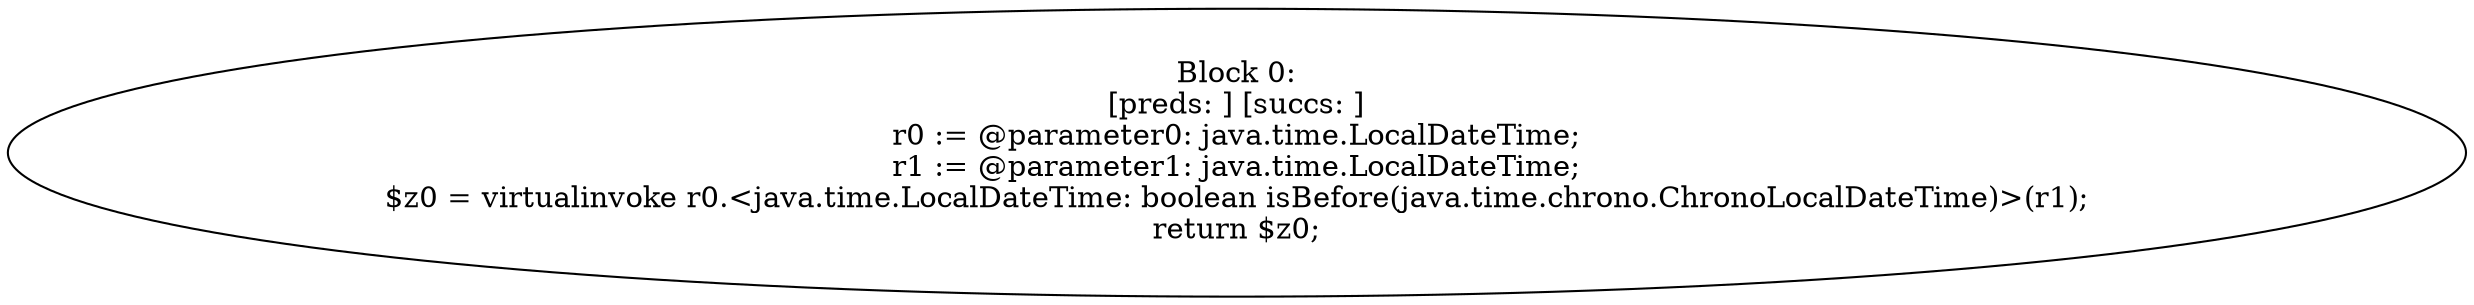 digraph "unitGraph" {
    "Block 0:
[preds: ] [succs: ]
r0 := @parameter0: java.time.LocalDateTime;
r1 := @parameter1: java.time.LocalDateTime;
$z0 = virtualinvoke r0.<java.time.LocalDateTime: boolean isBefore(java.time.chrono.ChronoLocalDateTime)>(r1);
return $z0;
"
}
